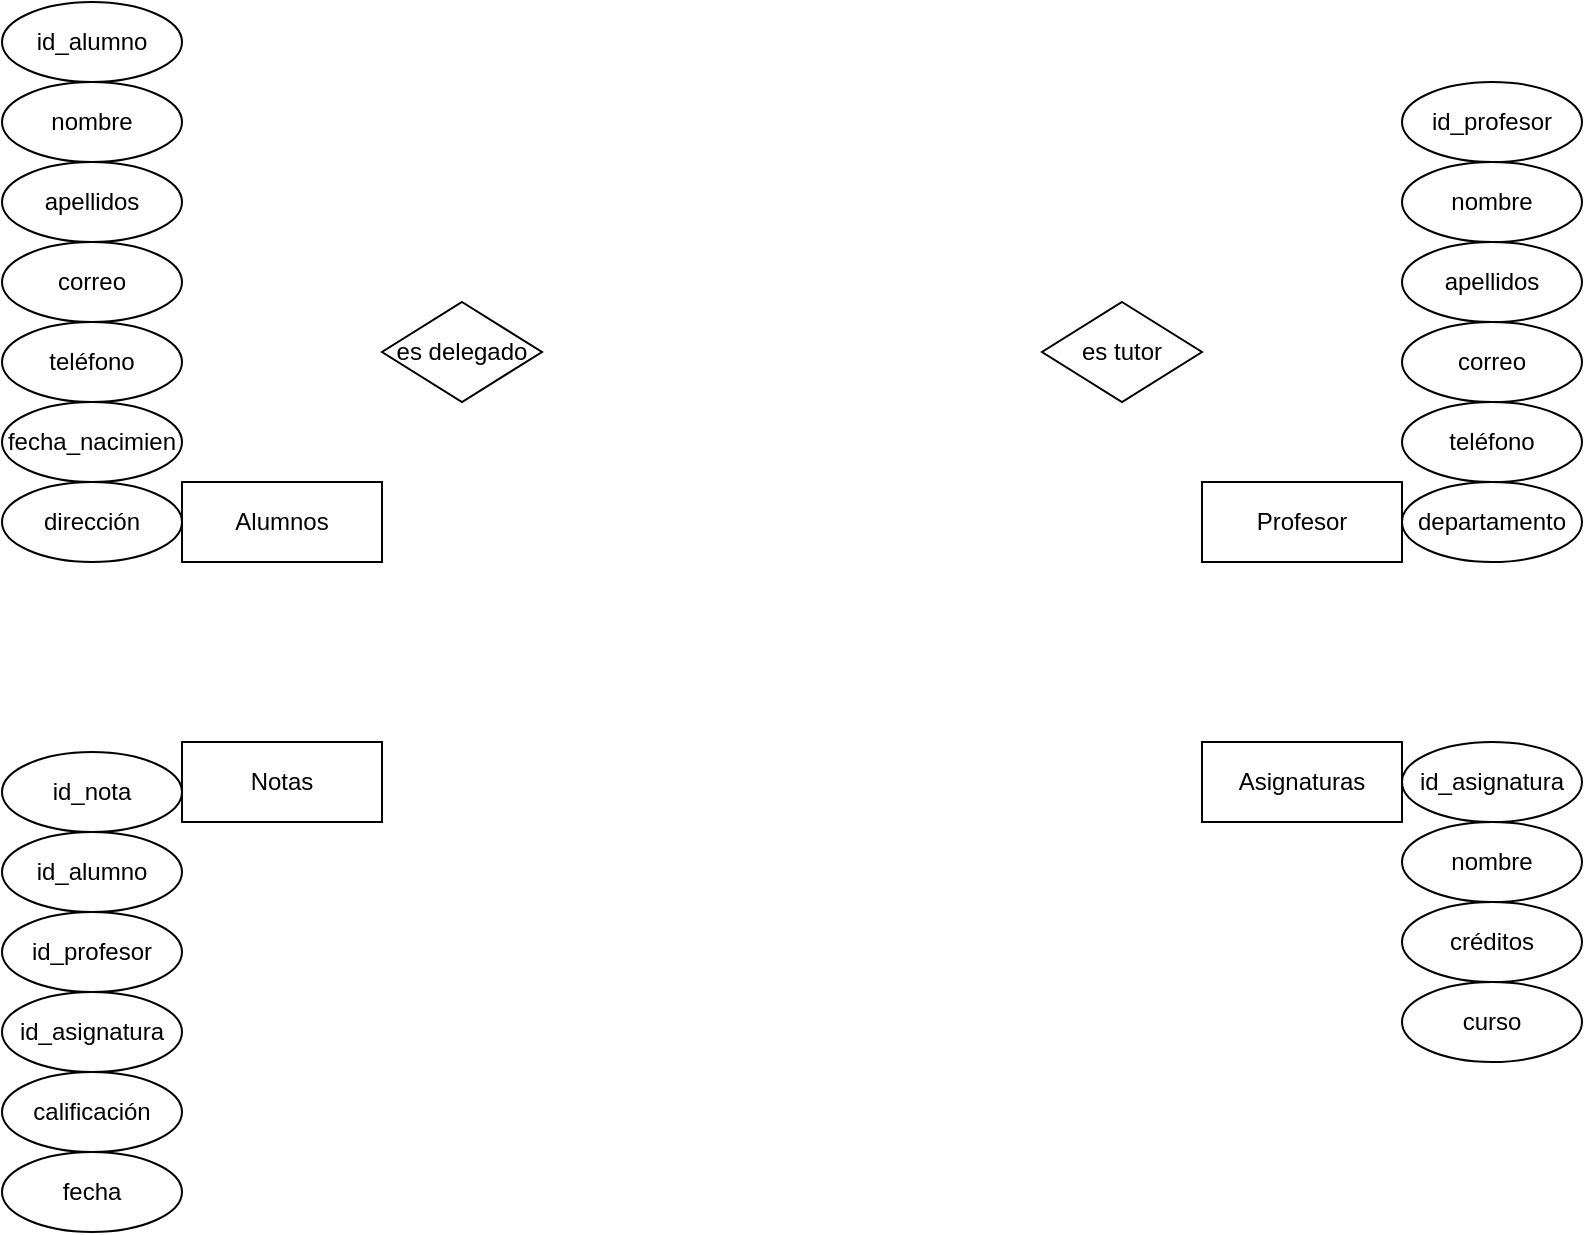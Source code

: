 <mxfile version="24.7.17">
  <diagram name="Page-1" id="RWWpy2Qp6EzFXS9Cq0l8">
    <mxGraphModel dx="1434" dy="772" grid="1" gridSize="10" guides="1" tooltips="1" connect="1" arrows="1" fold="1" page="1" pageScale="1" pageWidth="827" pageHeight="1169" math="0" shadow="0">
      <root>
        <mxCell id="0" />
        <mxCell id="1" parent="0" />
        <mxCell id="Lf78Nr-eyMSIHXP10O7s-11" value="id_alumno" style="ellipse;whiteSpace=wrap;html=1;" vertex="1" parent="1">
          <mxGeometry x="10" y="10" width="90" height="40" as="geometry" />
        </mxCell>
        <mxCell id="Lf78Nr-eyMSIHXP10O7s-12" value="nombre" style="ellipse;whiteSpace=wrap;html=1;" vertex="1" parent="1">
          <mxGeometry x="10" y="50" width="90" height="40" as="geometry" />
        </mxCell>
        <mxCell id="Lf78Nr-eyMSIHXP10O7s-13" value="apellidos" style="ellipse;whiteSpace=wrap;html=1;" vertex="1" parent="1">
          <mxGeometry x="10" y="90" width="90" height="40" as="geometry" />
        </mxCell>
        <mxCell id="Lf78Nr-eyMSIHXP10O7s-14" value="correo" style="ellipse;whiteSpace=wrap;html=1;" vertex="1" parent="1">
          <mxGeometry x="10" y="130" width="90" height="40" as="geometry" />
        </mxCell>
        <mxCell id="Lf78Nr-eyMSIHXP10O7s-15" value="teléfono" style="ellipse;whiteSpace=wrap;html=1;" vertex="1" parent="1">
          <mxGeometry x="10" y="170" width="90" height="40" as="geometry" />
        </mxCell>
        <mxCell id="Lf78Nr-eyMSIHXP10O7s-16" value="fecha_nacimien" style="ellipse;whiteSpace=wrap;html=1;" vertex="1" parent="1">
          <mxGeometry x="10" y="210" width="90" height="40" as="geometry" />
        </mxCell>
        <mxCell id="Lf78Nr-eyMSIHXP10O7s-17" value="dirección" style="ellipse;whiteSpace=wrap;html=1;" vertex="1" parent="1">
          <mxGeometry x="10" y="250" width="90" height="40" as="geometry" />
        </mxCell>
        <mxCell id="Lf78Nr-eyMSIHXP10O7s-19" value="id_profesor" style="ellipse;whiteSpace=wrap;html=1;" vertex="1" parent="1">
          <mxGeometry x="710" y="50" width="90" height="40" as="geometry" />
        </mxCell>
        <mxCell id="Lf78Nr-eyMSIHXP10O7s-20" value="nombre" style="ellipse;whiteSpace=wrap;html=1;" vertex="1" parent="1">
          <mxGeometry x="710" y="90" width="90" height="40" as="geometry" />
        </mxCell>
        <mxCell id="Lf78Nr-eyMSIHXP10O7s-21" value="apellidos" style="ellipse;whiteSpace=wrap;html=1;" vertex="1" parent="1">
          <mxGeometry x="710" y="130" width="90" height="40" as="geometry" />
        </mxCell>
        <mxCell id="Lf78Nr-eyMSIHXP10O7s-22" value="correo" style="ellipse;whiteSpace=wrap;html=1;" vertex="1" parent="1">
          <mxGeometry x="710" y="170" width="90" height="40" as="geometry" />
        </mxCell>
        <mxCell id="Lf78Nr-eyMSIHXP10O7s-23" value="teléfono" style="ellipse;whiteSpace=wrap;html=1;" vertex="1" parent="1">
          <mxGeometry x="710" y="210" width="90" height="40" as="geometry" />
        </mxCell>
        <mxCell id="Lf78Nr-eyMSIHXP10O7s-24" value="departamento" style="ellipse;whiteSpace=wrap;html=1;" vertex="1" parent="1">
          <mxGeometry x="710" y="250" width="90" height="40" as="geometry" />
        </mxCell>
        <mxCell id="Lf78Nr-eyMSIHXP10O7s-25" value="id_nota" style="ellipse;whiteSpace=wrap;html=1;" vertex="1" parent="1">
          <mxGeometry x="10" y="385" width="90" height="40" as="geometry" />
        </mxCell>
        <mxCell id="Lf78Nr-eyMSIHXP10O7s-26" value="id_alumno" style="ellipse;whiteSpace=wrap;html=1;" vertex="1" parent="1">
          <mxGeometry x="10" y="425" width="90" height="40" as="geometry" />
        </mxCell>
        <mxCell id="Lf78Nr-eyMSIHXP10O7s-27" value="id_profesor" style="ellipse;whiteSpace=wrap;html=1;" vertex="1" parent="1">
          <mxGeometry x="10" y="465" width="90" height="40" as="geometry" />
        </mxCell>
        <mxCell id="Lf78Nr-eyMSIHXP10O7s-28" value="id_asignatura" style="ellipse;whiteSpace=wrap;html=1;" vertex="1" parent="1">
          <mxGeometry x="10" y="505" width="90" height="40" as="geometry" />
        </mxCell>
        <mxCell id="Lf78Nr-eyMSIHXP10O7s-29" value="calificación" style="ellipse;whiteSpace=wrap;html=1;" vertex="1" parent="1">
          <mxGeometry x="10" y="545" width="90" height="40" as="geometry" />
        </mxCell>
        <mxCell id="Lf78Nr-eyMSIHXP10O7s-30" value="fecha" style="ellipse;whiteSpace=wrap;html=1;" vertex="1" parent="1">
          <mxGeometry x="10" y="585" width="90" height="40" as="geometry" />
        </mxCell>
        <mxCell id="Lf78Nr-eyMSIHXP10O7s-31" value="id_asignatura" style="ellipse;whiteSpace=wrap;html=1;" vertex="1" parent="1">
          <mxGeometry x="710" y="380" width="90" height="40" as="geometry" />
        </mxCell>
        <mxCell id="Lf78Nr-eyMSIHXP10O7s-32" value="nombre" style="ellipse;whiteSpace=wrap;html=1;" vertex="1" parent="1">
          <mxGeometry x="710" y="420" width="90" height="40" as="geometry" />
        </mxCell>
        <mxCell id="Lf78Nr-eyMSIHXP10O7s-33" value="créditos" style="ellipse;whiteSpace=wrap;html=1;" vertex="1" parent="1">
          <mxGeometry x="710" y="460" width="90" height="40" as="geometry" />
        </mxCell>
        <mxCell id="Lf78Nr-eyMSIHXP10O7s-34" value="curso" style="ellipse;whiteSpace=wrap;html=1;" vertex="1" parent="1">
          <mxGeometry x="710" y="500" width="90" height="40" as="geometry" />
        </mxCell>
        <mxCell id="Lf78Nr-eyMSIHXP10O7s-35" value="Alumnos" style="rounded=0;whiteSpace=wrap;html=1;" vertex="1" parent="1">
          <mxGeometry x="100" y="250" width="100" height="40" as="geometry" />
        </mxCell>
        <mxCell id="Lf78Nr-eyMSIHXP10O7s-36" value="Profesor" style="rounded=0;whiteSpace=wrap;html=1;" vertex="1" parent="1">
          <mxGeometry x="610" y="250" width="100" height="40" as="geometry" />
        </mxCell>
        <mxCell id="Lf78Nr-eyMSIHXP10O7s-37" value="Asignaturas" style="rounded=0;whiteSpace=wrap;html=1;" vertex="1" parent="1">
          <mxGeometry x="610" y="380" width="100" height="40" as="geometry" />
        </mxCell>
        <mxCell id="Lf78Nr-eyMSIHXP10O7s-38" value="Notas" style="rounded=0;whiteSpace=wrap;html=1;" vertex="1" parent="1">
          <mxGeometry x="100" y="380" width="100" height="40" as="geometry" />
        </mxCell>
        <mxCell id="Lf78Nr-eyMSIHXP10O7s-40" value="es delegado" style="rhombus;whiteSpace=wrap;html=1;" vertex="1" parent="1">
          <mxGeometry x="200" y="160" width="80" height="50" as="geometry" />
        </mxCell>
        <mxCell id="Lf78Nr-eyMSIHXP10O7s-41" value="es tutor" style="rhombus;whiteSpace=wrap;html=1;" vertex="1" parent="1">
          <mxGeometry x="530" y="160" width="80" height="50" as="geometry" />
        </mxCell>
      </root>
    </mxGraphModel>
  </diagram>
</mxfile>

